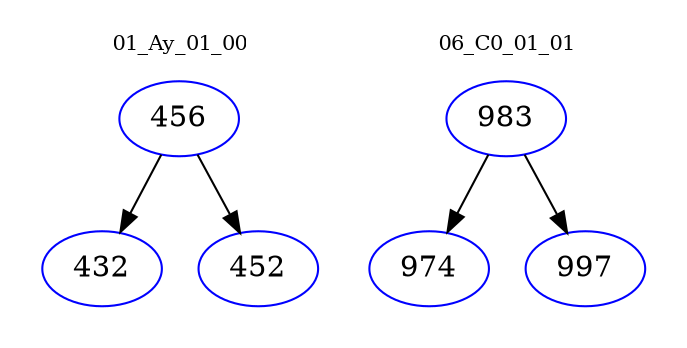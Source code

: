 digraph{
subgraph cluster_0 {
color = white
label = "01_Ay_01_00";
fontsize=10;
T0_456 [label="456", color="blue"]
T0_456 -> T0_432 [color="black"]
T0_432 [label="432", color="blue"]
T0_456 -> T0_452 [color="black"]
T0_452 [label="452", color="blue"]
}
subgraph cluster_1 {
color = white
label = "06_C0_01_01";
fontsize=10;
T1_983 [label="983", color="blue"]
T1_983 -> T1_974 [color="black"]
T1_974 [label="974", color="blue"]
T1_983 -> T1_997 [color="black"]
T1_997 [label="997", color="blue"]
}
}
